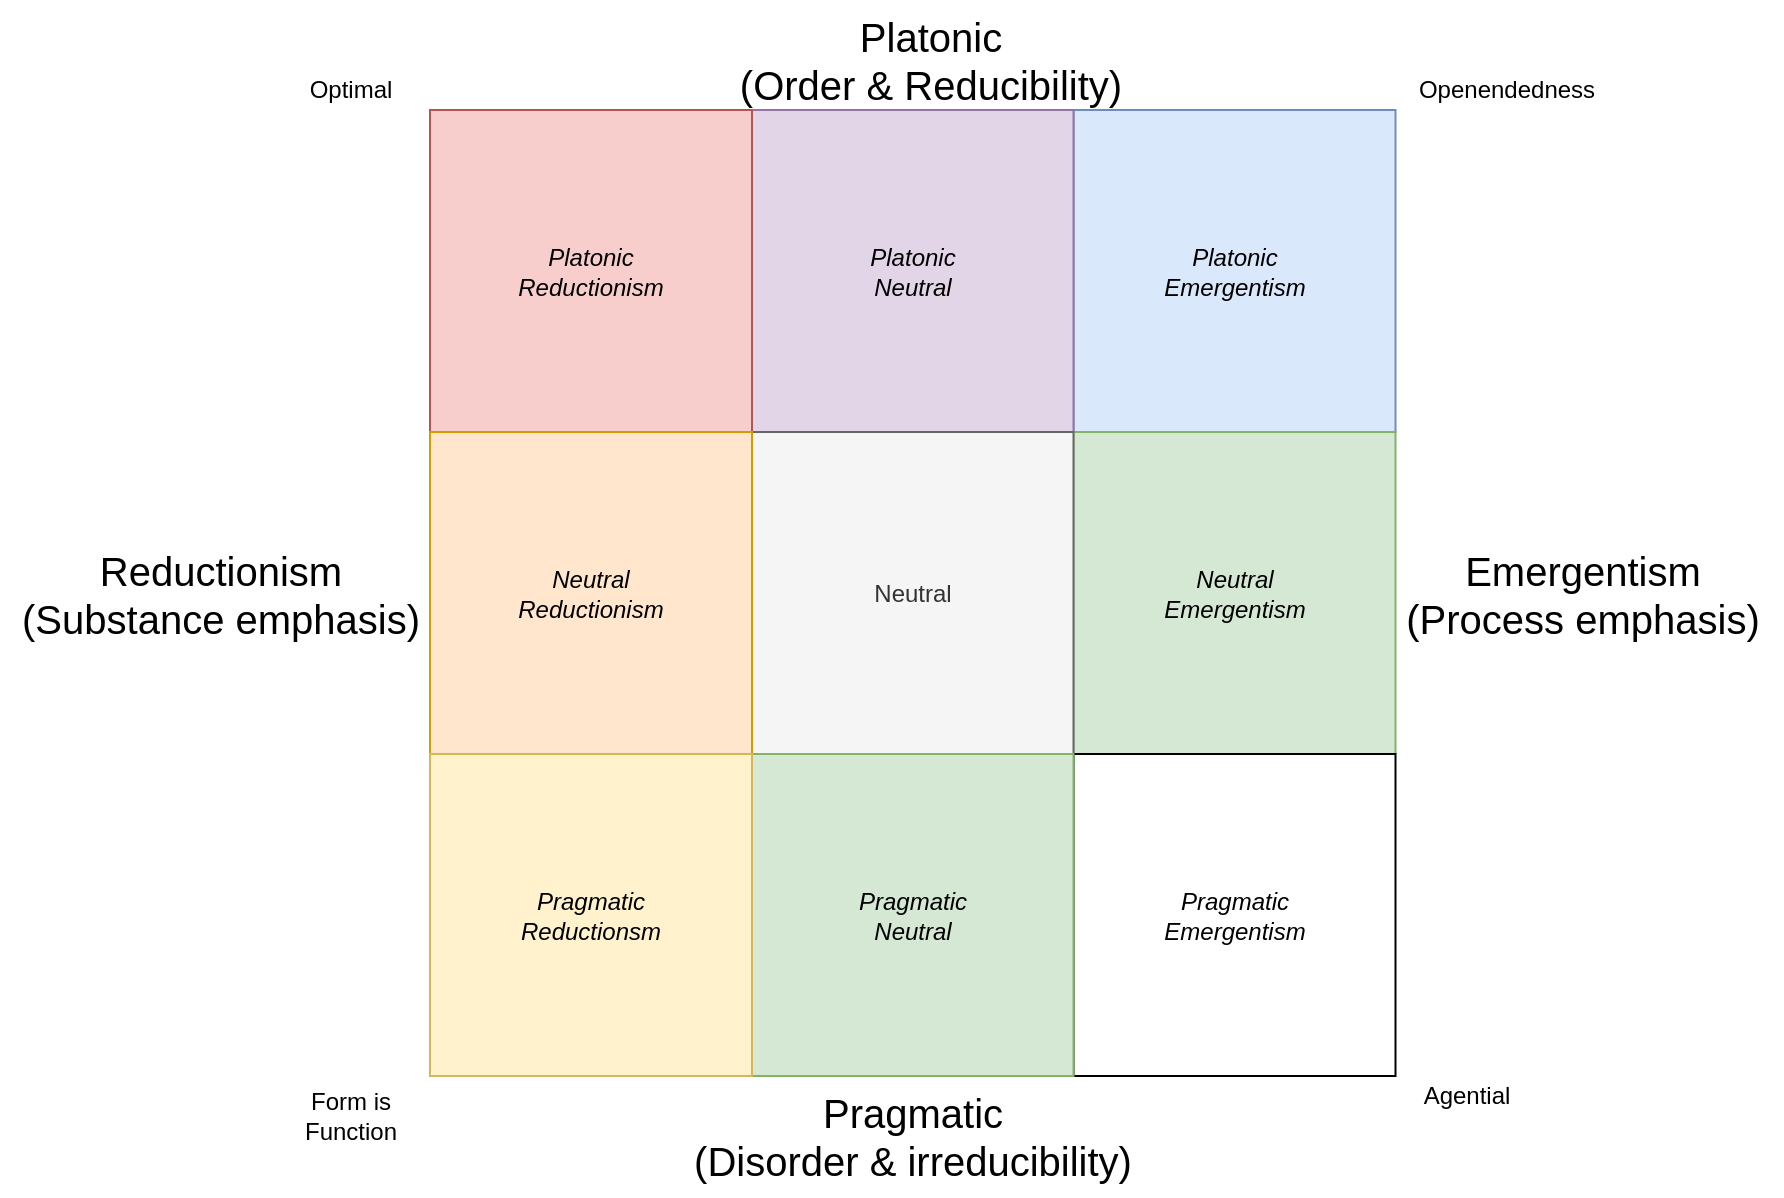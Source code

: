 <mxfile version="20.1.1" type="github">
  <diagram id="e_Nu4UiDqZK5FSXZQxsC" name="Page-1">
    <mxGraphModel dx="1811" dy="1688" grid="1" gridSize="10" guides="1" tooltips="1" connect="1" arrows="1" fold="1" page="1" pageScale="1" pageWidth="850" pageHeight="1100" math="0" shadow="0">
      <root>
        <mxCell id="0" />
        <mxCell id="1" parent="0" />
        <mxCell id="sh00X7Pk_uNUSvd-SBW9-1" value="Platonic&lt;br&gt;Emergentism" style="whiteSpace=wrap;html=1;aspect=fixed;fillColor=#dae8fc;strokeColor=#6c8ebf;fontStyle=2" parent="1" vertex="1">
          <mxGeometry x="435.75" y="38" width="161" height="161" as="geometry" />
        </mxCell>
        <mxCell id="sh00X7Pk_uNUSvd-SBW9-2" value="Platonic&lt;br&gt;Neutral" style="whiteSpace=wrap;html=1;aspect=fixed;fillColor=#e1d5e7;strokeColor=#9673a6;labelPosition=center;verticalLabelPosition=middle;align=center;verticalAlign=middle;fontStyle=2" parent="1" vertex="1">
          <mxGeometry x="274.75" y="38" width="161" height="161" as="geometry" />
        </mxCell>
        <mxCell id="sh00X7Pk_uNUSvd-SBW9-3" value="Platonic&lt;br&gt;Reductionism" style="whiteSpace=wrap;html=1;aspect=fixed;fillColor=#f8cecc;strokeColor=#b85450;fontStyle=2" parent="1" vertex="1">
          <mxGeometry x="114.0" y="38" width="161" height="161" as="geometry" />
        </mxCell>
        <mxCell id="sh00X7Pk_uNUSvd-SBW9-4" value="Neutral&lt;br&gt;Emergentism" style="whiteSpace=wrap;html=1;aspect=fixed;fillColor=#d5e8d4;strokeColor=#82b366;fontStyle=2" parent="1" vertex="1">
          <mxGeometry x="435.75" y="199" width="161" height="161" as="geometry" />
        </mxCell>
        <mxCell id="sh00X7Pk_uNUSvd-SBW9-5" value="Neutral" style="whiteSpace=wrap;html=1;aspect=fixed;fillColor=#f5f5f5;strokeColor=#666666;fontColor=#333333;" parent="1" vertex="1">
          <mxGeometry x="274.75" y="199" width="161" height="161" as="geometry" />
        </mxCell>
        <mxCell id="sh00X7Pk_uNUSvd-SBW9-6" value="Neutral&lt;br&gt;Reductionism" style="whiteSpace=wrap;html=1;aspect=fixed;fillColor=#ffe6cc;strokeColor=#d79b00;fontStyle=2" parent="1" vertex="1">
          <mxGeometry x="114" y="199" width="161" height="161" as="geometry" />
        </mxCell>
        <mxCell id="sh00X7Pk_uNUSvd-SBW9-7" value="Pragmatic&lt;br&gt;Emergentism" style="whiteSpace=wrap;html=1;aspect=fixed;fontStyle=2" parent="1" vertex="1">
          <mxGeometry x="435.75" y="360" width="161" height="161" as="geometry" />
        </mxCell>
        <mxCell id="sh00X7Pk_uNUSvd-SBW9-8" value="Pragmatic&lt;br&gt;Neutral" style="whiteSpace=wrap;html=1;aspect=fixed;fillColor=#d5e8d4;strokeColor=#82b366;fontStyle=2" parent="1" vertex="1">
          <mxGeometry x="274.75" y="360" width="161" height="161" as="geometry" />
        </mxCell>
        <mxCell id="sh00X7Pk_uNUSvd-SBW9-9" value="Pragmatic&lt;br&gt;Reductionsm" style="whiteSpace=wrap;html=1;aspect=fixed;fillColor=#fff2cc;strokeColor=#d6b656;fontStyle=2" parent="1" vertex="1">
          <mxGeometry x="114" y="360" width="161" height="161" as="geometry" />
        </mxCell>
        <mxCell id="trqewR6XDROr1OXFbvpF-8" value="Pragmatic&lt;br&gt;(Disorder &amp;amp; irreducibility)" style="text;html=1;align=center;verticalAlign=middle;resizable=0;points=[];autosize=1;fontSize=20;" parent="1" vertex="1">
          <mxGeometry x="235.25" y="521" width="240" height="60" as="geometry" />
        </mxCell>
        <mxCell id="trqewR6XDROr1OXFbvpF-9" value="Platonic&lt;br&gt;(Order &amp;amp; Reducibility)" style="text;html=1;align=center;verticalAlign=middle;resizable=0;points=[];autosize=1;fontSize=20;" parent="1" vertex="1">
          <mxGeometry x="259" y="-17" width="210" height="60" as="geometry" />
        </mxCell>
        <mxCell id="trqewR6XDROr1OXFbvpF-10" value="Emergentism&lt;br&gt;(Process emphasis)" style="text;html=1;align=center;verticalAlign=middle;resizable=0;points=[];autosize=1;fontSize=20;" parent="1" vertex="1">
          <mxGeometry x="590" y="249.5" width="200" height="60" as="geometry" />
        </mxCell>
        <mxCell id="trqewR6XDROr1OXFbvpF-11" value="Reductionism&lt;br&gt;(Substance emphasis)" style="text;html=1;align=center;verticalAlign=middle;resizable=0;points=[];autosize=1;fontSize=20;" parent="1" vertex="1">
          <mxGeometry x="-101" y="249.5" width="220" height="60" as="geometry" />
        </mxCell>
        <mxCell id="PCBCEUplg-xkWiTj8X5o-1" value="Optimal" style="text;html=1;align=center;verticalAlign=middle;resizable=0;points=[];autosize=1;" parent="1" vertex="1">
          <mxGeometry x="44" y="13" width="60" height="30" as="geometry" />
        </mxCell>
        <mxCell id="PCBCEUplg-xkWiTj8X5o-2" value="Openendedness" style="text;html=1;align=center;verticalAlign=middle;resizable=0;points=[];autosize=1;" parent="1" vertex="1">
          <mxGeometry x="596.75" y="13" width="110" height="30" as="geometry" />
        </mxCell>
        <mxCell id="PCBCEUplg-xkWiTj8X5o-3" value="Agential" style="text;html=1;align=center;verticalAlign=middle;resizable=0;points=[];autosize=1;" parent="1" vertex="1">
          <mxGeometry x="596.75" y="516" width="70" height="30" as="geometry" />
        </mxCell>
        <mxCell id="PCBCEUplg-xkWiTj8X5o-4" value="Form is&lt;br&gt;Function" style="text;html=1;align=center;verticalAlign=middle;resizable=0;points=[];autosize=1;" parent="1" vertex="1">
          <mxGeometry x="39" y="521" width="70" height="40" as="geometry" />
        </mxCell>
        <mxCell id="PCBCEUplg-xkWiTj8X5o-8" style="edgeStyle=orthogonalEdgeStyle;rounded=0;orthogonalLoop=1;jettySize=auto;html=1;exitX=0.5;exitY=1;exitDx=0;exitDy=0;" parent="1" edge="1">
          <mxGeometry relative="1" as="geometry">
            <mxPoint x="345" y="390" as="sourcePoint" />
            <mxPoint x="345" y="390" as="targetPoint" />
          </mxGeometry>
        </mxCell>
      </root>
    </mxGraphModel>
  </diagram>
</mxfile>
